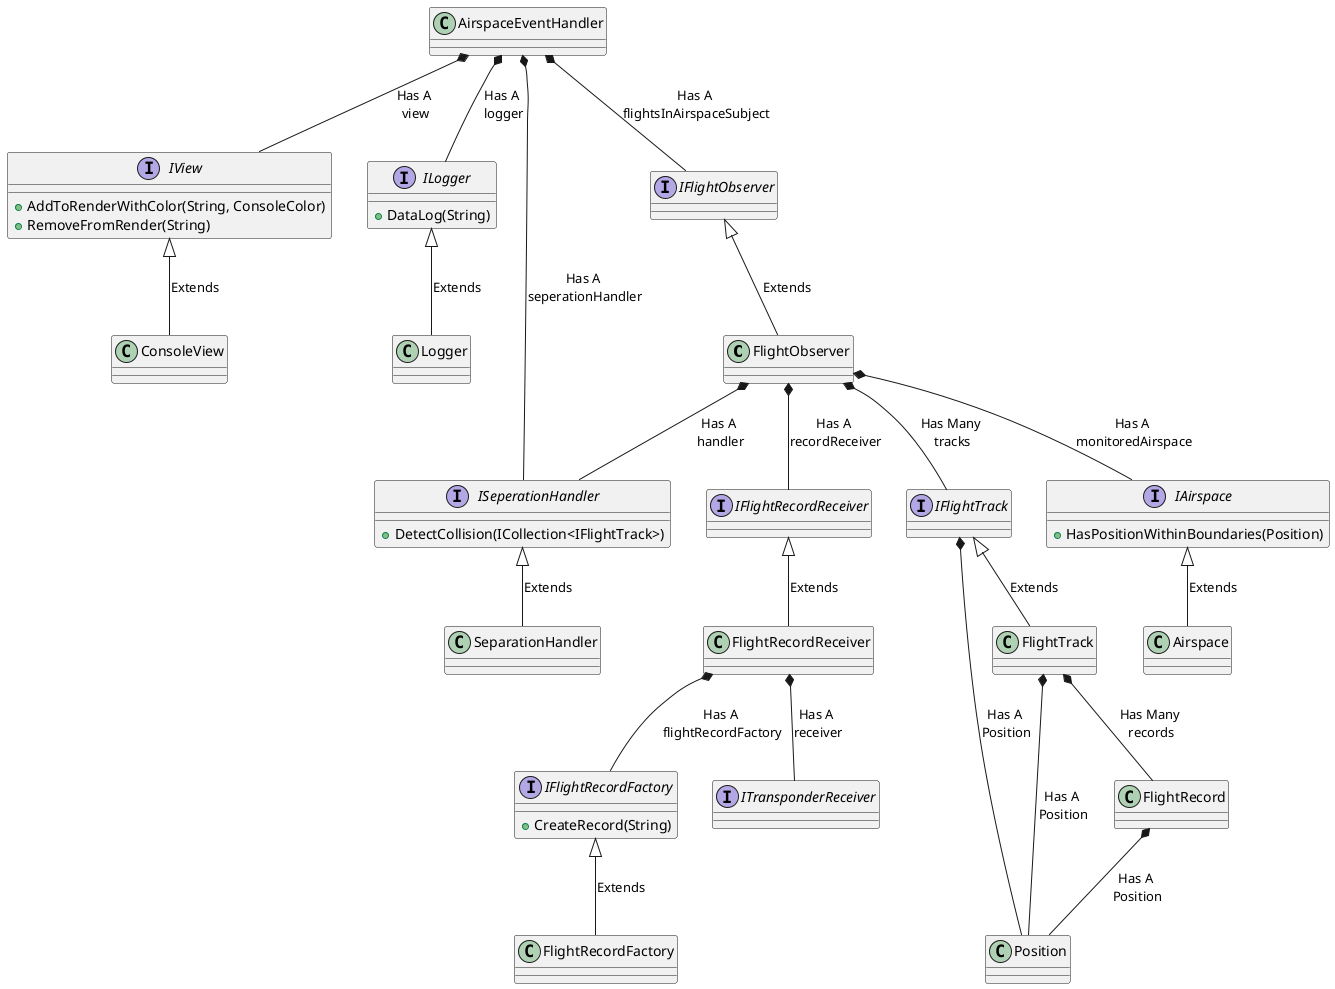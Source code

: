 @startuml
    class "FlightObserver" {
    }


    class "SeparationHandler" {
    }


    class "Logger" {
    }


    class "ConsoleView" {
    }


    class "AirspaceEventHandler" {
    }


    class "Position" {
    }


    class "Airspace" {
    }


    class "FlightTrack" {
    }


    class "FlightRecord" {
    }


    class "FlightRecordFactory" {
    }


    class "FlightRecordReceiver" {
    }


    interface "IFlightTrack" {
    }


    interface "IView" {
    +AddToRenderWithColor(String, ConsoleColor)
    +RemoveFromRender(String)
    }


    interface "ILogger" {
    +DataLog(String)
    }


    interface "ISeperationHandler" {
    +DetectCollision(ICollection<IFlightTrack>)
    }


    interface "IFlightRecordReceiver" {
    }


    interface "IAirspace" {
    +HasPositionWithinBoundaries(Position)
    }


    interface "IFlightObserver" {
    }

    interface "IFlightRecordFactory" {
    +CreateRecord(String)
    }


    interface "ITransponderReceiver" {
    }


"FlightObserver" *-- "IFlightTrack" : Has Many \ntracks
"FlightObserver" *-- "ISeperationHandler" : Has A \nhandler
"FlightObserver" *-- "IFlightRecordReceiver" : Has A \nrecordReceiver
"FlightObserver" *-- "IAirspace" : Has A \nmonitoredAirspace
"FlightObserver" -up-|> "IFlightObserver" : Extends
"SeparationHandler" -up-|> "ISeperationHandler" : Extends
"Logger" -up-|> "ILogger" : Extends
"ConsoleView" -up-|> "IView" : Extends
"AirspaceEventHandler" *-- "IFlightObserver" : Has A \nflightsInAirspaceSubject
"AirspaceEventHandler" *-- "ISeperationHandler" : Has A \nseperationHandler
"AirspaceEventHandler" *-- "IView" : Has A \nview
"AirspaceEventHandler" *-- "ILogger" : Has A \nlogger
"Airspace" -up-|> "IAirspace" : Extends
"FlightTrack" *-- "FlightRecord" : Has Many \nrecords
"FlightTrack" *-- "Position" : Has A \nPosition
"FlightTrack" -up-|> "IFlightTrack" : Extends
"FlightRecord" *-- "Position" : Has A \nPosition
"FlightRecordFactory" -up-|> "IFlightRecordFactory" : Extends
"FlightRecordReceiver" *-- "ITransponderReceiver" : Has A \nreceiver
"FlightRecordReceiver" *-- "IFlightRecordFactory" : Has A \nflightRecordFactory
"FlightRecordReceiver" -up-|> "IFlightRecordReceiver" : Extends
"IFlightTrack" *-- "Position" : Has A \nPosition
@enduml
